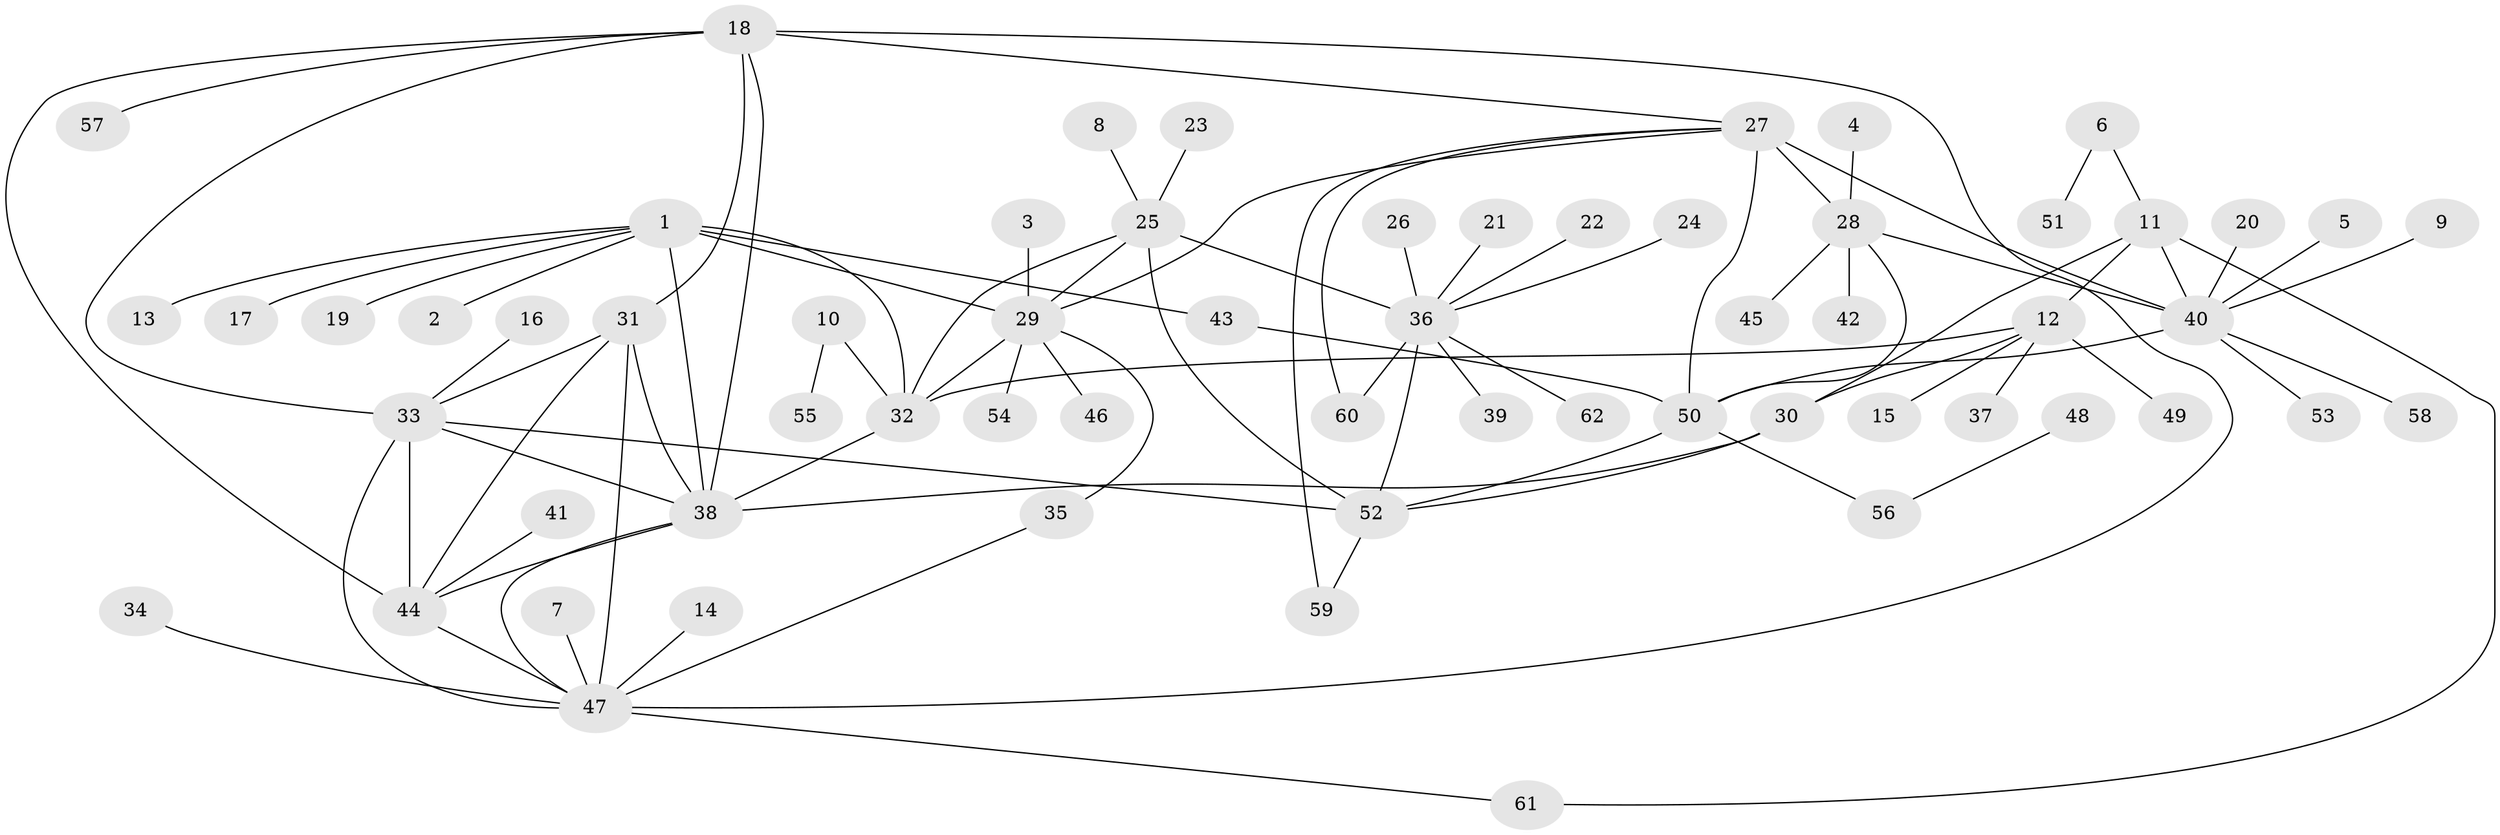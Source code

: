 // original degree distribution, {8: 0.04065040650406504, 7: 0.06504065040650407, 9: 0.04065040650406504, 6: 0.024390243902439025, 12: 0.016260162601626018, 11: 0.008130081300813009, 13: 0.016260162601626018, 10: 0.016260162601626018, 5: 0.016260162601626018, 2: 0.18699186991869918, 1: 0.5447154471544715, 4: 0.016260162601626018, 3: 0.008130081300813009}
// Generated by graph-tools (version 1.1) at 2025/02/03/09/25 03:02:44]
// undirected, 62 vertices, 90 edges
graph export_dot {
graph [start="1"]
  node [color=gray90,style=filled];
  1;
  2;
  3;
  4;
  5;
  6;
  7;
  8;
  9;
  10;
  11;
  12;
  13;
  14;
  15;
  16;
  17;
  18;
  19;
  20;
  21;
  22;
  23;
  24;
  25;
  26;
  27;
  28;
  29;
  30;
  31;
  32;
  33;
  34;
  35;
  36;
  37;
  38;
  39;
  40;
  41;
  42;
  43;
  44;
  45;
  46;
  47;
  48;
  49;
  50;
  51;
  52;
  53;
  54;
  55;
  56;
  57;
  58;
  59;
  60;
  61;
  62;
  1 -- 2 [weight=1.0];
  1 -- 13 [weight=1.0];
  1 -- 17 [weight=1.0];
  1 -- 19 [weight=1.0];
  1 -- 29 [weight=4.0];
  1 -- 32 [weight=4.0];
  1 -- 38 [weight=1.0];
  1 -- 43 [weight=1.0];
  3 -- 29 [weight=1.0];
  4 -- 28 [weight=1.0];
  5 -- 40 [weight=1.0];
  6 -- 11 [weight=1.0];
  6 -- 51 [weight=1.0];
  7 -- 47 [weight=1.0];
  8 -- 25 [weight=1.0];
  9 -- 40 [weight=1.0];
  10 -- 32 [weight=1.0];
  10 -- 55 [weight=1.0];
  11 -- 12 [weight=2.0];
  11 -- 30 [weight=3.0];
  11 -- 40 [weight=1.0];
  11 -- 61 [weight=1.0];
  12 -- 15 [weight=1.0];
  12 -- 30 [weight=6.0];
  12 -- 32 [weight=1.0];
  12 -- 37 [weight=1.0];
  12 -- 49 [weight=1.0];
  14 -- 47 [weight=1.0];
  16 -- 33 [weight=1.0];
  18 -- 27 [weight=1.0];
  18 -- 31 [weight=1.0];
  18 -- 33 [weight=1.0];
  18 -- 38 [weight=1.0];
  18 -- 44 [weight=1.0];
  18 -- 47 [weight=1.0];
  18 -- 57 [weight=1.0];
  20 -- 40 [weight=1.0];
  21 -- 36 [weight=1.0];
  22 -- 36 [weight=1.0];
  23 -- 25 [weight=1.0];
  24 -- 36 [weight=1.0];
  25 -- 29 [weight=1.0];
  25 -- 32 [weight=1.0];
  25 -- 36 [weight=4.0];
  25 -- 52 [weight=4.0];
  26 -- 36 [weight=1.0];
  27 -- 28 [weight=4.0];
  27 -- 29 [weight=1.0];
  27 -- 40 [weight=2.0];
  27 -- 50 [weight=2.0];
  27 -- 59 [weight=1.0];
  27 -- 60 [weight=1.0];
  28 -- 40 [weight=2.0];
  28 -- 42 [weight=1.0];
  28 -- 45 [weight=1.0];
  28 -- 50 [weight=2.0];
  29 -- 32 [weight=1.0];
  29 -- 35 [weight=1.0];
  29 -- 46 [weight=1.0];
  29 -- 54 [weight=1.0];
  30 -- 38 [weight=2.0];
  30 -- 52 [weight=1.0];
  31 -- 33 [weight=1.0];
  31 -- 38 [weight=1.0];
  31 -- 44 [weight=1.0];
  31 -- 47 [weight=1.0];
  32 -- 38 [weight=1.0];
  33 -- 38 [weight=1.0];
  33 -- 44 [weight=1.0];
  33 -- 47 [weight=1.0];
  33 -- 52 [weight=1.0];
  34 -- 47 [weight=1.0];
  35 -- 47 [weight=1.0];
  36 -- 39 [weight=1.0];
  36 -- 52 [weight=4.0];
  36 -- 60 [weight=1.0];
  36 -- 62 [weight=1.0];
  38 -- 44 [weight=1.0];
  38 -- 47 [weight=1.0];
  40 -- 50 [weight=1.0];
  40 -- 53 [weight=1.0];
  40 -- 58 [weight=1.0];
  41 -- 44 [weight=1.0];
  43 -- 50 [weight=2.0];
  44 -- 47 [weight=1.0];
  47 -- 61 [weight=1.0];
  48 -- 56 [weight=1.0];
  50 -- 52 [weight=1.0];
  50 -- 56 [weight=1.0];
  52 -- 59 [weight=1.0];
}
